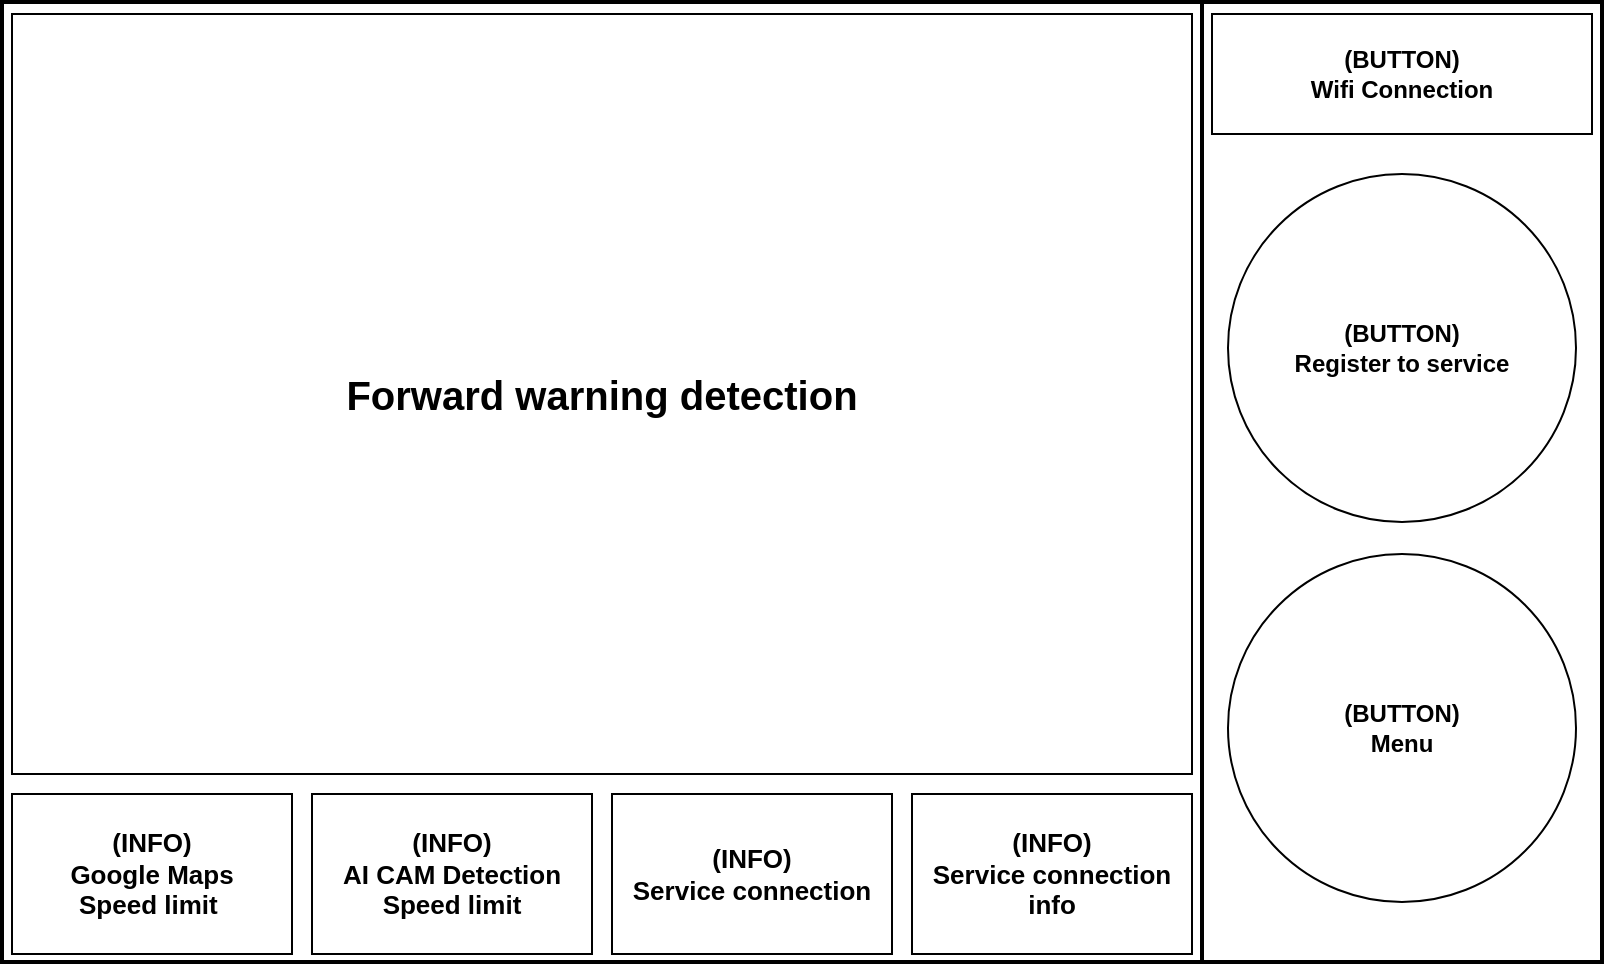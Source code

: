 <mxfile version="27.0.2" pages="2">
  <diagram name="Main-page" id="1AYm0D81Bo1Tp7edM7NR">
    <mxGraphModel dx="1564" dy="825" grid="1" gridSize="10" guides="1" tooltips="1" connect="1" arrows="1" fold="1" page="1" pageScale="1" pageWidth="1169" pageHeight="827" background="none" math="0" shadow="0">
      <root>
        <mxCell id="0" />
        <mxCell id="1" parent="0" />
        <mxCell id="LGg8EPLf33aoDH45jFs9-1" value="" style="rounded=0;whiteSpace=wrap;html=1;strokeWidth=2;" parent="1" vertex="1">
          <mxGeometry x="185" y="174" width="800" height="480" as="geometry" />
        </mxCell>
        <mxCell id="LGg8EPLf33aoDH45jFs9-2" value="" style="endArrow=none;html=1;rounded=0;entryX=0.75;entryY=0;entryDx=0;entryDy=0;exitX=0.75;exitY=1;exitDx=0;exitDy=0;strokeWidth=2;" parent="1" source="LGg8EPLf33aoDH45jFs9-1" target="LGg8EPLf33aoDH45jFs9-1" edge="1">
          <mxGeometry width="50" height="50" relative="1" as="geometry">
            <mxPoint x="560" y="560" as="sourcePoint" />
            <mxPoint x="610" y="510" as="targetPoint" />
          </mxGeometry>
        </mxCell>
        <mxCell id="LGg8EPLf33aoDH45jFs9-3" value="&lt;div&gt;&lt;font style=&quot;font-size: 13px;&quot;&gt;&lt;b&gt;(INFO)&lt;/b&gt;&lt;/font&gt;&lt;/div&gt;&lt;font style=&quot;font-size: 13px;&quot;&gt;&lt;b&gt;Google Maps&lt;/b&gt;&lt;/font&gt;&lt;div&gt;&lt;b&gt;&lt;font style=&quot;font-size: 13px;&quot;&gt;Speed limit&lt;/font&gt;&lt;span style=&quot;font-size: 13px; background-color: transparent; color: light-dark(rgb(0, 0, 0), rgb(255, 255, 255));&quot;&gt;&amp;nbsp;&lt;/span&gt;&lt;/b&gt;&lt;/div&gt;" style="rounded=0;whiteSpace=wrap;html=1;" parent="1" vertex="1">
          <mxGeometry x="190" y="570" width="140" height="80" as="geometry" />
        </mxCell>
        <mxCell id="LGg8EPLf33aoDH45jFs9-4" value="&lt;div&gt;&lt;b&gt;&lt;span style=&quot;font-size: 13px;&quot;&gt;(INFO)&lt;/span&gt;&lt;span style=&quot;font-size: 13px;&quot;&gt;&lt;/span&gt;&lt;/b&gt;&lt;/div&gt;&lt;span style=&quot;font-size: 13px;&quot;&gt;&lt;b&gt;AI CAM Detection&lt;/b&gt;&lt;/span&gt;&lt;div&gt;&lt;span style=&quot;font-size: 13px;&quot;&gt;&lt;b&gt;Speed limit&lt;/b&gt;&lt;/span&gt;&lt;/div&gt;" style="rounded=0;whiteSpace=wrap;html=1;" parent="1" vertex="1">
          <mxGeometry x="340" y="570" width="140" height="80" as="geometry" />
        </mxCell>
        <mxCell id="LGg8EPLf33aoDH45jFs9-6" value="&lt;div&gt;&lt;b&gt;(BUTTON)&lt;/b&gt;&lt;/div&gt;&lt;b&gt;Menu&lt;/b&gt;" style="ellipse;whiteSpace=wrap;html=1;aspect=fixed;" parent="1" vertex="1">
          <mxGeometry x="798" y="450" width="174" height="174" as="geometry" />
        </mxCell>
        <mxCell id="LGg8EPLf33aoDH45jFs9-8" value="&lt;div&gt;&lt;b&gt;(BUTTON)&lt;/b&gt;&lt;/div&gt;&lt;b&gt;Wifi Connection&lt;/b&gt;" style="rounded=0;whiteSpace=wrap;html=1;" parent="1" vertex="1">
          <mxGeometry x="790" y="180" width="190" height="60" as="geometry" />
        </mxCell>
        <mxCell id="LGg8EPLf33aoDH45jFs9-9" value="&lt;font style=&quot;font-size: 20px;&quot;&gt;&lt;b style=&quot;&quot;&gt;Forward warning detection&lt;/b&gt;&lt;/font&gt;" style="rounded=0;whiteSpace=wrap;html=1;" parent="1" vertex="1">
          <mxGeometry x="190" y="180" width="590" height="380" as="geometry" />
        </mxCell>
        <mxCell id="LGg8EPLf33aoDH45jFs9-11" value="&lt;div&gt;&lt;b&gt;&lt;span style=&quot;font-size: 13px;&quot;&gt;(INFO)&lt;/span&gt;&lt;span style=&quot;font-size: 13px;&quot;&gt;&lt;/span&gt;&lt;/b&gt;&lt;/div&gt;&lt;span style=&quot;font-size: 13px;&quot;&gt;&lt;b&gt;Service connection&lt;/b&gt;&lt;/span&gt;" style="rounded=0;whiteSpace=wrap;html=1;" parent="1" vertex="1">
          <mxGeometry x="490" y="570" width="140" height="80" as="geometry" />
        </mxCell>
        <mxCell id="LGg8EPLf33aoDH45jFs9-12" value="&lt;div&gt;&lt;b&gt;(BUTTON)&lt;/b&gt;&lt;/div&gt;&lt;b&gt;Register to service&lt;/b&gt;" style="ellipse;whiteSpace=wrap;html=1;aspect=fixed;" parent="1" vertex="1">
          <mxGeometry x="798" y="260" width="174" height="174" as="geometry" />
        </mxCell>
        <mxCell id="LGg8EPLf33aoDH45jFs9-13" value="&lt;div&gt;&lt;b&gt;&lt;span style=&quot;font-size: 13px;&quot;&gt;(INFO)&lt;/span&gt;&lt;span style=&quot;font-size: 13px;&quot;&gt;&lt;/span&gt;&lt;/b&gt;&lt;/div&gt;&lt;span style=&quot;font-size: 13px;&quot;&gt;&lt;b&gt;Service connection&lt;/b&gt;&lt;/span&gt;&lt;div&gt;&lt;span style=&quot;font-size: 13px;&quot;&gt;&lt;b&gt;info&lt;/b&gt;&lt;/span&gt;&lt;/div&gt;" style="rounded=0;whiteSpace=wrap;html=1;" parent="1" vertex="1">
          <mxGeometry x="640" y="570" width="140" height="80" as="geometry" />
        </mxCell>
      </root>
    </mxGraphModel>
  </diagram>
  <diagram name="Button functions" id="ihaR13Ezob-S53NnvO3P">
    <mxGraphModel dx="1564" dy="825" grid="1" gridSize="10" guides="1" tooltips="1" connect="1" arrows="1" fold="1" page="1" pageScale="1" pageWidth="1169" pageHeight="827" background="none" math="0" shadow="0">
      <root>
        <mxCell id="DeVFDK8xO5AoXEpu1p6K-0" />
        <mxCell id="DeVFDK8xO5AoXEpu1p6K-1" parent="DeVFDK8xO5AoXEpu1p6K-0" />
        <mxCell id="DeVFDK8xO5AoXEpu1p6K-2" value="" style="rounded=0;whiteSpace=wrap;html=1;strokeWidth=2;" vertex="1" parent="DeVFDK8xO5AoXEpu1p6K-1">
          <mxGeometry x="185" y="174" width="800" height="480" as="geometry" />
        </mxCell>
        <mxCell id="DeVFDK8xO5AoXEpu1p6K-3" value="" style="endArrow=none;html=1;rounded=0;entryX=0.75;entryY=0;entryDx=0;entryDy=0;exitX=0.75;exitY=1;exitDx=0;exitDy=0;strokeWidth=2;" edge="1" parent="DeVFDK8xO5AoXEpu1p6K-1" source="DeVFDK8xO5AoXEpu1p6K-2" target="DeVFDK8xO5AoXEpu1p6K-2">
          <mxGeometry width="50" height="50" relative="1" as="geometry">
            <mxPoint x="560" y="560" as="sourcePoint" />
            <mxPoint x="610" y="510" as="targetPoint" />
          </mxGeometry>
        </mxCell>
        <mxCell id="DeVFDK8xO5AoXEpu1p6K-4" value="&lt;div&gt;&lt;font style=&quot;font-size: 13px;&quot;&gt;&lt;b&gt;(INFO)&lt;/b&gt;&lt;/font&gt;&lt;/div&gt;&lt;font style=&quot;font-size: 13px;&quot;&gt;&lt;b&gt;Google Maps&lt;/b&gt;&lt;/font&gt;&lt;div&gt;&lt;b&gt;&lt;font style=&quot;font-size: 13px;&quot;&gt;Speed limit&lt;/font&gt;&lt;span style=&quot;font-size: 13px; background-color: transparent; color: light-dark(rgb(0, 0, 0), rgb(255, 255, 255));&quot;&gt;&amp;nbsp;&lt;/span&gt;&lt;/b&gt;&lt;/div&gt;" style="rounded=0;whiteSpace=wrap;html=1;" vertex="1" parent="DeVFDK8xO5AoXEpu1p6K-1">
          <mxGeometry x="190" y="570" width="140" height="80" as="geometry" />
        </mxCell>
        <mxCell id="DeVFDK8xO5AoXEpu1p6K-5" value="&lt;div&gt;&lt;b&gt;&lt;span style=&quot;font-size: 13px;&quot;&gt;(INFO)&lt;/span&gt;&lt;span style=&quot;font-size: 13px;&quot;&gt;&lt;/span&gt;&lt;/b&gt;&lt;/div&gt;&lt;span style=&quot;font-size: 13px;&quot;&gt;&lt;b&gt;AI CAM Detection&lt;/b&gt;&lt;/span&gt;&lt;div&gt;&lt;span style=&quot;font-size: 13px;&quot;&gt;&lt;b&gt;Speed limit&lt;/b&gt;&lt;/span&gt;&lt;/div&gt;" style="rounded=0;whiteSpace=wrap;html=1;" vertex="1" parent="DeVFDK8xO5AoXEpu1p6K-1">
          <mxGeometry x="340" y="570" width="140" height="80" as="geometry" />
        </mxCell>
        <mxCell id="DeVFDK8xO5AoXEpu1p6K-6" value="&lt;div&gt;&lt;b&gt;(BUTTON)&lt;/b&gt;&lt;/div&gt;&lt;b&gt;Menu&lt;/b&gt;" style="ellipse;whiteSpace=wrap;html=1;aspect=fixed;" vertex="1" parent="DeVFDK8xO5AoXEpu1p6K-1">
          <mxGeometry x="798" y="450" width="174" height="174" as="geometry" />
        </mxCell>
        <mxCell id="DeVFDK8xO5AoXEpu1p6K-7" value="&lt;div&gt;&lt;b&gt;(BUTTON)&lt;/b&gt;&lt;/div&gt;&lt;b&gt;Wifi Connection&lt;/b&gt;" style="rounded=0;whiteSpace=wrap;html=1;" vertex="1" parent="DeVFDK8xO5AoXEpu1p6K-1">
          <mxGeometry x="790" y="180" width="190" height="60" as="geometry" />
        </mxCell>
        <mxCell id="DeVFDK8xO5AoXEpu1p6K-8" value="&lt;div&gt;&lt;span style=&quot;background-color: transparent; color: light-dark(rgb(0, 0, 0), rgb(255, 255, 255));&quot;&gt;&lt;font style=&quot;font-size: 20px;&quot;&gt;&lt;b&gt;Forward warning detection&lt;/b&gt;&lt;/font&gt;&lt;/span&gt;&lt;/div&gt;" style="rounded=0;whiteSpace=wrap;html=1;" vertex="1" parent="DeVFDK8xO5AoXEpu1p6K-1">
          <mxGeometry x="190" y="180" width="590" height="380" as="geometry" />
        </mxCell>
        <mxCell id="DeVFDK8xO5AoXEpu1p6K-9" value="&lt;div&gt;&lt;b&gt;&lt;span style=&quot;font-size: 13px;&quot;&gt;(INFO)&lt;/span&gt;&lt;span style=&quot;font-size: 13px;&quot;&gt;&lt;/span&gt;&lt;/b&gt;&lt;/div&gt;&lt;span style=&quot;font-size: 13px;&quot;&gt;&lt;b&gt;Service connection&lt;/b&gt;&lt;/span&gt;" style="rounded=0;whiteSpace=wrap;html=1;" vertex="1" parent="DeVFDK8xO5AoXEpu1p6K-1">
          <mxGeometry x="490" y="570" width="140" height="80" as="geometry" />
        </mxCell>
        <mxCell id="DeVFDK8xO5AoXEpu1p6K-10" value="&lt;div&gt;&lt;b&gt;(BUTTON)&lt;/b&gt;&lt;/div&gt;&lt;b&gt;Register to service&lt;/b&gt;" style="ellipse;whiteSpace=wrap;html=1;aspect=fixed;" vertex="1" parent="DeVFDK8xO5AoXEpu1p6K-1">
          <mxGeometry x="798" y="260" width="174" height="174" as="geometry" />
        </mxCell>
        <mxCell id="DeVFDK8xO5AoXEpu1p6K-11" value="&lt;div&gt;&lt;b&gt;&lt;span style=&quot;font-size: 13px;&quot;&gt;(INFO)&lt;/span&gt;&lt;span style=&quot;font-size: 13px;&quot;&gt;&lt;/span&gt;&lt;/b&gt;&lt;/div&gt;&lt;span style=&quot;font-size: 13px;&quot;&gt;&lt;b&gt;Service connection&lt;/b&gt;&lt;/span&gt;&lt;div&gt;&lt;span style=&quot;font-size: 13px;&quot;&gt;&lt;b&gt;info&lt;/b&gt;&lt;/span&gt;&lt;/div&gt;" style="rounded=0;whiteSpace=wrap;html=1;" vertex="1" parent="DeVFDK8xO5AoXEpu1p6K-1">
          <mxGeometry x="640" y="570" width="140" height="80" as="geometry" />
        </mxCell>
        <mxCell id="KrLpmgkztHkJiahfqIxK-0" value="" style="rounded=0;whiteSpace=wrap;html=1;strokeWidth=2;" vertex="1" parent="DeVFDK8xO5AoXEpu1p6K-1">
          <mxGeometry x="185" y="680" width="800" height="480" as="geometry" />
        </mxCell>
        <mxCell id="KrLpmgkztHkJiahfqIxK-1" value="" style="endArrow=none;html=1;rounded=0;entryX=0.75;entryY=0;entryDx=0;entryDy=0;exitX=0.75;exitY=1;exitDx=0;exitDy=0;strokeWidth=2;" edge="1" parent="DeVFDK8xO5AoXEpu1p6K-1" source="KrLpmgkztHkJiahfqIxK-0" target="KrLpmgkztHkJiahfqIxK-0">
          <mxGeometry width="50" height="50" relative="1" as="geometry">
            <mxPoint x="560" y="1066" as="sourcePoint" />
            <mxPoint x="610" y="1016" as="targetPoint" />
          </mxGeometry>
        </mxCell>
        <mxCell id="KrLpmgkztHkJiahfqIxK-2" value="&lt;font style=&quot;font-size: 13px;&quot;&gt;Google Maps&lt;/font&gt;&lt;div&gt;&lt;font style=&quot;font-size: 13px;&quot;&gt;Speed limit&amp;nbsp;&lt;/font&gt;&lt;/div&gt;" style="rounded=0;whiteSpace=wrap;html=1;" vertex="1" parent="DeVFDK8xO5AoXEpu1p6K-1">
          <mxGeometry x="190" y="1076" width="140" height="80" as="geometry" />
        </mxCell>
        <mxCell id="KrLpmgkztHkJiahfqIxK-3" value="&lt;span style=&quot;font-size: 13px;&quot;&gt;AI CAM Detection&lt;/span&gt;&lt;div&gt;&lt;span style=&quot;font-size: 13px;&quot;&gt;Speed limit&lt;/span&gt;&lt;/div&gt;" style="rounded=0;whiteSpace=wrap;html=1;" vertex="1" parent="DeVFDK8xO5AoXEpu1p6K-1">
          <mxGeometry x="340" y="1076" width="140" height="80" as="geometry" />
        </mxCell>
        <mxCell id="KrLpmgkztHkJiahfqIxK-4" value="Menu" style="ellipse;whiteSpace=wrap;html=1;aspect=fixed;" vertex="1" parent="DeVFDK8xO5AoXEpu1p6K-1">
          <mxGeometry x="798" y="956" width="174" height="174" as="geometry" />
        </mxCell>
        <mxCell id="KrLpmgkztHkJiahfqIxK-5" value="Wifi Connection" style="rounded=0;whiteSpace=wrap;html=1;" vertex="1" parent="DeVFDK8xO5AoXEpu1p6K-1">
          <mxGeometry x="790" y="686" width="190" height="60" as="geometry" />
        </mxCell>
        <mxCell id="KrLpmgkztHkJiahfqIxK-6" value="&lt;font style=&quot;font-size: 15px;&quot;&gt;Forward warning&lt;/font&gt;" style="rounded=0;whiteSpace=wrap;html=1;" vertex="1" parent="DeVFDK8xO5AoXEpu1p6K-1">
          <mxGeometry x="190" y="686" width="590" height="380" as="geometry" />
        </mxCell>
        <mxCell id="KrLpmgkztHkJiahfqIxK-7" value="&lt;span style=&quot;font-size: 13px;&quot;&gt;Service connection&lt;/span&gt;&lt;div&gt;&lt;span style=&quot;font-size: 13px;&quot;&gt;info&lt;/span&gt;&lt;/div&gt;" style="rounded=0;whiteSpace=wrap;html=1;" vertex="1" parent="DeVFDK8xO5AoXEpu1p6K-1">
          <mxGeometry x="490" y="1076" width="140" height="80" as="geometry" />
        </mxCell>
        <mxCell id="KrLpmgkztHkJiahfqIxK-8" value="Register to service" style="ellipse;whiteSpace=wrap;html=1;aspect=fixed;" vertex="1" parent="DeVFDK8xO5AoXEpu1p6K-1">
          <mxGeometry x="798" y="766" width="174" height="174" as="geometry" />
        </mxCell>
        <mxCell id="KrLpmgkztHkJiahfqIxK-9" value="&lt;span style=&quot;font-size: 13px;&quot;&gt;Service connection&lt;/span&gt;&lt;div&gt;&lt;span style=&quot;font-size: 13px;&quot;&gt;info&lt;/span&gt;&lt;/div&gt;" style="rounded=0;whiteSpace=wrap;html=1;" vertex="1" parent="DeVFDK8xO5AoXEpu1p6K-1">
          <mxGeometry x="640" y="1076" width="140" height="80" as="geometry" />
        </mxCell>
        <mxCell id="KrLpmgkztHkJiahfqIxK-10" value="" style="rounded=0;whiteSpace=wrap;html=1;fillColor=#000000;fillStyle=solid;shadow=0;glass=0;fillOpacity=60;strokeOpacity=50;" vertex="1" parent="DeVFDK8xO5AoXEpu1p6K-1">
          <mxGeometry x="181" y="673" width="809" height="497" as="geometry" />
        </mxCell>
        <mxCell id="KrLpmgkztHkJiahfqIxK-14" value="" style="verticalLabelPosition=bottom;verticalAlign=top;html=1;shape=mxgraph.basic.corner_round_rect;dx=6;whiteSpace=wrap;strokeWidth=3;" vertex="1" parent="DeVFDK8xO5AoXEpu1p6K-1">
          <mxGeometry x="190" y="753" width="790" height="246" as="geometry" />
        </mxCell>
        <mxCell id="KrLpmgkztHkJiahfqIxK-17" value="LOGG LAST 20sec" style="ellipse;whiteSpace=wrap;html=1;aspect=fixed;" vertex="1" parent="DeVFDK8xO5AoXEpu1p6K-1">
          <mxGeometry x="740" y="769" width="214" height="214" as="geometry" />
        </mxCell>
        <mxCell id="KrLpmgkztHkJiahfqIxK-18" value="POLITIKONTROLLER APP&lt;div&gt;&lt;br&gt;&lt;/div&gt;&lt;div&gt;Kontroll&lt;/div&gt;" style="ellipse;whiteSpace=wrap;html=1;aspect=fixed;" vertex="1" parent="DeVFDK8xO5AoXEpu1p6K-1">
          <mxGeometry x="478.5" y="769" width="214" height="214" as="geometry" />
        </mxCell>
        <mxCell id="KrLpmgkztHkJiahfqIxK-19" value="GOOGLE MAPS&lt;div&gt;&lt;br&gt;&lt;/div&gt;&lt;div&gt;Road warning&amp;nbsp;&lt;/div&gt;" style="ellipse;whiteSpace=wrap;html=1;aspect=fixed;" vertex="1" parent="DeVFDK8xO5AoXEpu1p6K-1">
          <mxGeometry x="220" y="769" width="214" height="214" as="geometry" />
        </mxCell>
        <mxCell id="KrLpmgkztHkJiahfqIxK-20" style="edgeStyle=orthogonalEdgeStyle;rounded=0;orthogonalLoop=1;jettySize=auto;html=1;entryX=1;entryY=0.5;entryDx=0;entryDy=0;entryPerimeter=0;strokeWidth=5;" edge="1" parent="DeVFDK8xO5AoXEpu1p6K-1" source="DeVFDK8xO5AoXEpu1p6K-10" target="KrLpmgkztHkJiahfqIxK-14">
          <mxGeometry relative="1" as="geometry">
            <Array as="points">
              <mxPoint x="1080" y="347" />
              <mxPoint x="1080" y="876" />
            </Array>
          </mxGeometry>
        </mxCell>
        <mxCell id="KrLpmgkztHkJiahfqIxK-21" value="" style="rounded=0;whiteSpace=wrap;html=1;strokeWidth=2;" vertex="1" parent="DeVFDK8xO5AoXEpu1p6K-1">
          <mxGeometry x="184" y="1197" width="800" height="480" as="geometry" />
        </mxCell>
        <mxCell id="KrLpmgkztHkJiahfqIxK-22" value="" style="endArrow=none;html=1;rounded=0;entryX=0.75;entryY=0;entryDx=0;entryDy=0;exitX=0.75;exitY=1;exitDx=0;exitDy=0;strokeWidth=2;" edge="1" parent="DeVFDK8xO5AoXEpu1p6K-1" source="KrLpmgkztHkJiahfqIxK-21" target="KrLpmgkztHkJiahfqIxK-21">
          <mxGeometry width="50" height="50" relative="1" as="geometry">
            <mxPoint x="559" y="1583" as="sourcePoint" />
            <mxPoint x="609" y="1533" as="targetPoint" />
          </mxGeometry>
        </mxCell>
        <mxCell id="KrLpmgkztHkJiahfqIxK-23" value="&lt;font style=&quot;font-size: 13px;&quot;&gt;Google Maps&lt;/font&gt;&lt;div&gt;&lt;font style=&quot;font-size: 13px;&quot;&gt;Speed limit&amp;nbsp;&lt;/font&gt;&lt;/div&gt;" style="rounded=0;whiteSpace=wrap;html=1;" vertex="1" parent="DeVFDK8xO5AoXEpu1p6K-1">
          <mxGeometry x="189" y="1593" width="140" height="80" as="geometry" />
        </mxCell>
        <mxCell id="KrLpmgkztHkJiahfqIxK-24" value="&lt;span style=&quot;font-size: 13px;&quot;&gt;AI CAM Detection&lt;/span&gt;&lt;div&gt;&lt;span style=&quot;font-size: 13px;&quot;&gt;Speed limit&lt;/span&gt;&lt;/div&gt;" style="rounded=0;whiteSpace=wrap;html=1;" vertex="1" parent="DeVFDK8xO5AoXEpu1p6K-1">
          <mxGeometry x="339" y="1593" width="140" height="80" as="geometry" />
        </mxCell>
        <mxCell id="KrLpmgkztHkJiahfqIxK-25" value="Menu" style="ellipse;whiteSpace=wrap;html=1;aspect=fixed;" vertex="1" parent="DeVFDK8xO5AoXEpu1p6K-1">
          <mxGeometry x="797" y="1473" width="174" height="174" as="geometry" />
        </mxCell>
        <mxCell id="KrLpmgkztHkJiahfqIxK-26" value="Wifi Connection" style="rounded=0;whiteSpace=wrap;html=1;" vertex="1" parent="DeVFDK8xO5AoXEpu1p6K-1">
          <mxGeometry x="789" y="1203" width="190" height="60" as="geometry" />
        </mxCell>
        <mxCell id="KrLpmgkztHkJiahfqIxK-27" value="&lt;font style=&quot;font-size: 15px;&quot;&gt;Forward warning&lt;/font&gt;" style="rounded=0;whiteSpace=wrap;html=1;" vertex="1" parent="DeVFDK8xO5AoXEpu1p6K-1">
          <mxGeometry x="189" y="1203" width="590" height="380" as="geometry" />
        </mxCell>
        <mxCell id="KrLpmgkztHkJiahfqIxK-28" value="&lt;span style=&quot;font-size: 13px;&quot;&gt;Service connection&lt;/span&gt;&lt;div&gt;&lt;span style=&quot;font-size: 13px;&quot;&gt;info&lt;/span&gt;&lt;/div&gt;" style="rounded=0;whiteSpace=wrap;html=1;" vertex="1" parent="DeVFDK8xO5AoXEpu1p6K-1">
          <mxGeometry x="489" y="1593" width="140" height="80" as="geometry" />
        </mxCell>
        <mxCell id="KrLpmgkztHkJiahfqIxK-29" value="Register to service" style="ellipse;whiteSpace=wrap;html=1;aspect=fixed;" vertex="1" parent="DeVFDK8xO5AoXEpu1p6K-1">
          <mxGeometry x="797" y="1283" width="174" height="174" as="geometry" />
        </mxCell>
        <mxCell id="KrLpmgkztHkJiahfqIxK-30" value="&lt;span style=&quot;font-size: 13px;&quot;&gt;Service connection&lt;/span&gt;&lt;div&gt;&lt;span style=&quot;font-size: 13px;&quot;&gt;info&lt;/span&gt;&lt;/div&gt;" style="rounded=0;whiteSpace=wrap;html=1;" vertex="1" parent="DeVFDK8xO5AoXEpu1p6K-1">
          <mxGeometry x="639" y="1593" width="140" height="80" as="geometry" />
        </mxCell>
        <mxCell id="KrLpmgkztHkJiahfqIxK-31" value="" style="rounded=0;whiteSpace=wrap;html=1;fillColor=#000000;fillStyle=solid;shadow=0;glass=0;fillOpacity=60;strokeOpacity=50;" vertex="1" parent="DeVFDK8xO5AoXEpu1p6K-1">
          <mxGeometry x="180" y="1190" width="809" height="497" as="geometry" />
        </mxCell>
        <mxCell id="KrLpmgkztHkJiahfqIxK-32" value="" style="verticalLabelPosition=bottom;verticalAlign=top;html=1;shape=mxgraph.basic.corner_round_rect;dx=6;whiteSpace=wrap;strokeWidth=3;" vertex="1" parent="DeVFDK8xO5AoXEpu1p6K-1">
          <mxGeometry x="189" y="1270" width="790" height="246" as="geometry" />
        </mxCell>
        <mxCell id="KrLpmgkztHkJiahfqIxK-33" value="SETTING 3" style="ellipse;whiteSpace=wrap;html=1;aspect=fixed;" vertex="1" parent="DeVFDK8xO5AoXEpu1p6K-1">
          <mxGeometry x="739" y="1286" width="214" height="214" as="geometry" />
        </mxCell>
        <mxCell id="KrLpmgkztHkJiahfqIxK-34" value="SETTING 2" style="ellipse;whiteSpace=wrap;html=1;aspect=fixed;" vertex="1" parent="DeVFDK8xO5AoXEpu1p6K-1">
          <mxGeometry x="477.5" y="1286" width="214" height="214" as="geometry" />
        </mxCell>
        <mxCell id="KrLpmgkztHkJiahfqIxK-35" value="SETTING 1" style="ellipse;whiteSpace=wrap;html=1;aspect=fixed;" vertex="1" parent="DeVFDK8xO5AoXEpu1p6K-1">
          <mxGeometry x="219" y="1286" width="214" height="214" as="geometry" />
        </mxCell>
        <mxCell id="KrLpmgkztHkJiahfqIxK-36" style="edgeStyle=orthogonalEdgeStyle;rounded=0;orthogonalLoop=1;jettySize=auto;html=1;entryX=1;entryY=0.5;entryDx=0;entryDy=0;entryPerimeter=0;strokeWidth=5;" edge="1" parent="DeVFDK8xO5AoXEpu1p6K-1" source="DeVFDK8xO5AoXEpu1p6K-6" target="KrLpmgkztHkJiahfqIxK-32">
          <mxGeometry relative="1" as="geometry">
            <Array as="points">
              <mxPoint x="1120" y="537" />
              <mxPoint x="1120" y="1393" />
            </Array>
          </mxGeometry>
        </mxCell>
      </root>
    </mxGraphModel>
  </diagram>
</mxfile>
